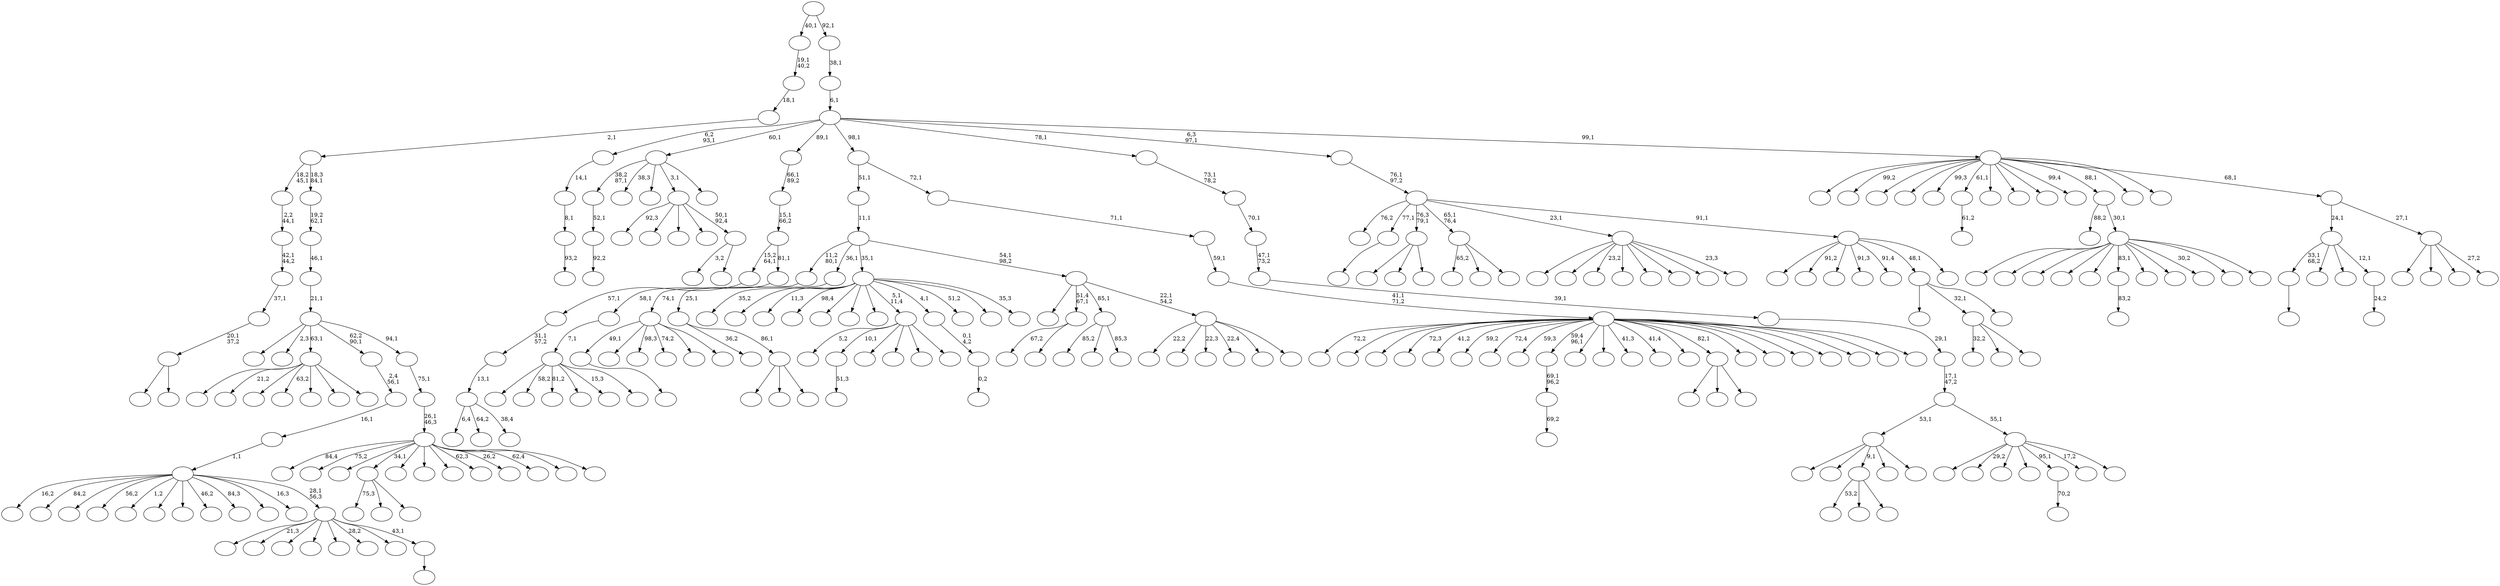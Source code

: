 digraph T {
	300 [label=""]
	299 [label=""]
	298 [label=""]
	297 [label=""]
	296 [label=""]
	295 [label=""]
	294 [label=""]
	293 [label=""]
	292 [label=""]
	291 [label=""]
	290 [label=""]
	289 [label=""]
	288 [label=""]
	287 [label=""]
	286 [label=""]
	285 [label=""]
	284 [label=""]
	283 [label=""]
	282 [label=""]
	281 [label=""]
	280 [label=""]
	279 [label=""]
	278 [label=""]
	277 [label=""]
	276 [label=""]
	275 [label=""]
	274 [label=""]
	273 [label=""]
	272 [label=""]
	271 [label=""]
	270 [label=""]
	269 [label=""]
	268 [label=""]
	267 [label=""]
	266 [label=""]
	265 [label=""]
	264 [label=""]
	263 [label=""]
	262 [label=""]
	261 [label=""]
	260 [label=""]
	259 [label=""]
	258 [label=""]
	257 [label=""]
	256 [label=""]
	255 [label=""]
	254 [label=""]
	253 [label=""]
	252 [label=""]
	251 [label=""]
	250 [label=""]
	249 [label=""]
	248 [label=""]
	247 [label=""]
	246 [label=""]
	245 [label=""]
	244 [label=""]
	243 [label=""]
	242 [label=""]
	241 [label=""]
	240 [label=""]
	239 [label=""]
	238 [label=""]
	237 [label=""]
	236 [label=""]
	235 [label=""]
	234 [label=""]
	233 [label=""]
	232 [label=""]
	231 [label=""]
	230 [label=""]
	229 [label=""]
	228 [label=""]
	227 [label=""]
	226 [label=""]
	225 [label=""]
	224 [label=""]
	223 [label=""]
	222 [label=""]
	221 [label=""]
	220 [label=""]
	219 [label=""]
	218 [label=""]
	217 [label=""]
	216 [label=""]
	215 [label=""]
	214 [label=""]
	213 [label=""]
	212 [label=""]
	211 [label=""]
	210 [label=""]
	209 [label=""]
	208 [label=""]
	207 [label=""]
	206 [label=""]
	205 [label=""]
	204 [label=""]
	203 [label=""]
	202 [label=""]
	201 [label=""]
	200 [label=""]
	199 [label=""]
	198 [label=""]
	197 [label=""]
	196 [label=""]
	195 [label=""]
	194 [label=""]
	193 [label=""]
	192 [label=""]
	191 [label=""]
	190 [label=""]
	189 [label=""]
	188 [label=""]
	187 [label=""]
	186 [label=""]
	185 [label=""]
	184 [label=""]
	183 [label=""]
	182 [label=""]
	181 [label=""]
	180 [label=""]
	179 [label=""]
	178 [label=""]
	177 [label=""]
	176 [label=""]
	175 [label=""]
	174 [label=""]
	173 [label=""]
	172 [label=""]
	171 [label=""]
	170 [label=""]
	169 [label=""]
	168 [label=""]
	167 [label=""]
	166 [label=""]
	165 [label=""]
	164 [label=""]
	163 [label=""]
	162 [label=""]
	161 [label=""]
	160 [label=""]
	159 [label=""]
	158 [label=""]
	157 [label=""]
	156 [label=""]
	155 [label=""]
	154 [label=""]
	153 [label=""]
	152 [label=""]
	151 [label=""]
	150 [label=""]
	149 [label=""]
	148 [label=""]
	147 [label=""]
	146 [label=""]
	145 [label=""]
	144 [label=""]
	143 [label=""]
	142 [label=""]
	141 [label=""]
	140 [label=""]
	139 [label=""]
	138 [label=""]
	137 [label=""]
	136 [label=""]
	135 [label=""]
	134 [label=""]
	133 [label=""]
	132 [label=""]
	131 [label=""]
	130 [label=""]
	129 [label=""]
	128 [label=""]
	127 [label=""]
	126 [label=""]
	125 [label=""]
	124 [label=""]
	123 [label=""]
	122 [label=""]
	121 [label=""]
	120 [label=""]
	119 [label=""]
	118 [label=""]
	117 [label=""]
	116 [label=""]
	115 [label=""]
	114 [label=""]
	113 [label=""]
	112 [label=""]
	111 [label=""]
	110 [label=""]
	109 [label=""]
	108 [label=""]
	107 [label=""]
	106 [label=""]
	105 [label=""]
	104 [label=""]
	103 [label=""]
	102 [label=""]
	101 [label=""]
	100 [label=""]
	99 [label=""]
	98 [label=""]
	97 [label=""]
	96 [label=""]
	95 [label=""]
	94 [label=""]
	93 [label=""]
	92 [label=""]
	91 [label=""]
	90 [label=""]
	89 [label=""]
	88 [label=""]
	87 [label=""]
	86 [label=""]
	85 [label=""]
	84 [label=""]
	83 [label=""]
	82 [label=""]
	81 [label=""]
	80 [label=""]
	79 [label=""]
	78 [label=""]
	77 [label=""]
	76 [label=""]
	75 [label=""]
	74 [label=""]
	73 [label=""]
	72 [label=""]
	71 [label=""]
	70 [label=""]
	69 [label=""]
	68 [label=""]
	67 [label=""]
	66 [label=""]
	65 [label=""]
	64 [label=""]
	63 [label=""]
	62 [label=""]
	61 [label=""]
	60 [label=""]
	59 [label=""]
	58 [label=""]
	57 [label=""]
	56 [label=""]
	55 [label=""]
	54 [label=""]
	53 [label=""]
	52 [label=""]
	51 [label=""]
	50 [label=""]
	49 [label=""]
	48 [label=""]
	47 [label=""]
	46 [label=""]
	45 [label=""]
	44 [label=""]
	43 [label=""]
	42 [label=""]
	41 [label=""]
	40 [label=""]
	39 [label=""]
	38 [label=""]
	37 [label=""]
	36 [label=""]
	35 [label=""]
	34 [label=""]
	33 [label=""]
	32 [label=""]
	31 [label=""]
	30 [label=""]
	29 [label=""]
	28 [label=""]
	27 [label=""]
	26 [label=""]
	25 [label=""]
	24 [label=""]
	23 [label=""]
	22 [label=""]
	21 [label=""]
	20 [label=""]
	19 [label=""]
	18 [label=""]
	17 [label=""]
	16 [label=""]
	15 [label=""]
	14 [label=""]
	13 [label=""]
	12 [label=""]
	11 [label=""]
	10 [label=""]
	9 [label=""]
	8 [label=""]
	7 [label=""]
	6 [label=""]
	5 [label=""]
	4 [label=""]
	3 [label=""]
	2 [label=""]
	1 [label=""]
	0 [label=""]
	277 -> 278 [label=""]
	266 -> 267 [label="93,2"]
	265 -> 266 [label="8,1"]
	264 -> 265 [label="14,1"]
	261 -> 262 [label=""]
	253 -> 254 [label="92,2"]
	252 -> 253 [label="52,1"]
	212 -> 276 [label="75,3"]
	212 -> 256 [label=""]
	212 -> 213 [label=""]
	210 -> 211 [label="51,3"]
	208 -> 209 [label="61,2"]
	202 -> 203 [label="70,2"]
	197 -> 198 [label="69,2"]
	196 -> 197 [label="69,1\n96,2"]
	179 -> 277 [label="49,1"]
	179 -> 271 [label=""]
	179 -> 268 [label="98,3"]
	179 -> 263 [label="74,2"]
	179 -> 227 [label=""]
	179 -> 180 [label=""]
	178 -> 179 [label="74,1"]
	176 -> 177 [label="83,2"]
	165 -> 166 [label=""]
	162 -> 260 [label=""]
	162 -> 185 [label=""]
	162 -> 163 [label=""]
	160 -> 240 [label="3,2"]
	160 -> 161 [label=""]
	159 -> 255 [label="92,3"]
	159 -> 245 [label=""]
	159 -> 237 [label=""]
	159 -> 171 [label=""]
	159 -> 160 [label="50,1\n92,4"]
	149 -> 244 [label=""]
	149 -> 229 [label=""]
	149 -> 150 [label=""]
	139 -> 269 [label="6,4"]
	139 -> 186 [label="64,2"]
	139 -> 140 [label="38,4"]
	138 -> 139 [label="13,1"]
	137 -> 138 [label="31,1\n57,2"]
	136 -> 137 [label="57,1"]
	134 -> 281 [label="65,2"]
	134 -> 168 [label=""]
	134 -> 135 [label=""]
	132 -> 257 [label="53,2"]
	132 -> 199 [label=""]
	132 -> 133 [label=""]
	130 -> 252 [label="38,2\n87,1"]
	130 -> 231 [label="38,3"]
	130 -> 173 [label=""]
	130 -> 159 [label="3,1"]
	130 -> 131 [label=""]
	125 -> 296 [label="32,2"]
	125 -> 292 [label=""]
	125 -> 126 [label=""]
	113 -> 155 [label="67,2"]
	113 -> 114 [label=""]
	103 -> 275 [label=""]
	103 -> 259 [label=""]
	103 -> 232 [label="23,2"]
	103 -> 222 [label=""]
	103 -> 214 [label=""]
	103 -> 189 [label=""]
	103 -> 174 [label=""]
	103 -> 104 [label="23,3"]
	100 -> 280 [label="5,2"]
	100 -> 210 [label="10,1"]
	100 -> 195 [label=""]
	100 -> 153 [label=""]
	100 -> 111 [label=""]
	100 -> 101 [label=""]
	98 -> 99 [label="0,2"]
	97 -> 98 [label="0,1\n4,2"]
	93 -> 242 [label="85,2"]
	93 -> 204 [label=""]
	93 -> 94 [label="85,3"]
	89 -> 299 [label=""]
	89 -> 294 [label=""]
	89 -> 218 [label=""]
	89 -> 192 [label=""]
	89 -> 191 [label=""]
	89 -> 176 [label="83,1"]
	89 -> 151 [label=""]
	89 -> 147 [label=""]
	89 -> 124 [label="30,2"]
	89 -> 105 [label=""]
	89 -> 90 [label=""]
	88 -> 290 [label="88,2"]
	88 -> 89 [label="30,1"]
	84 -> 285 [label=""]
	84 -> 279 [label="21,2"]
	84 -> 241 [label=""]
	84 -> 193 [label="63,2"]
	84 -> 184 [label=""]
	84 -> 182 [label=""]
	84 -> 85 [label=""]
	79 -> 272 [label=""]
	79 -> 247 [label=""]
	79 -> 80 [label=""]
	78 -> 220 [label="36,2"]
	78 -> 79 [label="86,1"]
	77 -> 78 [label="25,1"]
	75 -> 76 [label=""]
	74 -> 250 [label=""]
	74 -> 206 [label="21,3"]
	74 -> 175 [label=""]
	74 -> 148 [label=""]
	74 -> 141 [label=""]
	74 -> 108 [label="28,2"]
	74 -> 83 [label=""]
	74 -> 75 [label="43,1"]
	73 -> 282 [label="16,2"]
	73 -> 234 [label="84,2"]
	73 -> 233 [label=""]
	73 -> 216 [label="56,2"]
	73 -> 158 [label="1,2"]
	73 -> 146 [label=""]
	73 -> 142 [label=""]
	73 -> 123 [label="46,2"]
	73 -> 118 [label="84,3"]
	73 -> 109 [label=""]
	73 -> 82 [label="16,3"]
	73 -> 74 [label="28,1\n56,3"]
	72 -> 73 [label="1,1"]
	71 -> 72 [label="16,1"]
	70 -> 71 [label="2,4\n56,1"]
	68 -> 190 [label=""]
	68 -> 125 [label="32,1"]
	68 -> 69 [label=""]
	66 -> 248 [label=""]
	66 -> 67 [label=""]
	65 -> 66 [label="20,1\n37,2"]
	64 -> 65 [label="37,1"]
	63 -> 64 [label="42,1\n44,2"]
	62 -> 63 [label="2,2\n44,1"]
	59 -> 239 [label=""]
	59 -> 217 [label=""]
	59 -> 132 [label="9,1"]
	59 -> 120 [label=""]
	59 -> 60 [label=""]
	57 -> 300 [label=""]
	57 -> 298 [label="58,2"]
	57 -> 295 [label="81,2"]
	57 -> 288 [label=""]
	57 -> 238 [label="15,3"]
	57 -> 58 [label=""]
	56 -> 57 [label="7,1"]
	55 -> 56 [label="58,1"]
	54 -> 136 [label="15,2\n64,1"]
	54 -> 55 [label="81,1"]
	53 -> 54 [label="15,1\n66,2"]
	52 -> 53 [label="66,1\n89,2"]
	50 -> 286 [label="84,4"]
	50 -> 236 [label="75,2"]
	50 -> 224 [label=""]
	50 -> 212 [label="34,1"]
	50 -> 201 [label=""]
	50 -> 183 [label=""]
	50 -> 169 [label=""]
	50 -> 110 [label="62,3"]
	50 -> 107 [label="26,2"]
	50 -> 102 [label="62,4"]
	50 -> 96 [label=""]
	50 -> 51 [label=""]
	49 -> 50 [label="26,1\n46,3"]
	48 -> 49 [label="75,1"]
	47 -> 274 [label=""]
	47 -> 145 [label="2,3"]
	47 -> 84 [label="63,1"]
	47 -> 70 [label="62,2\n90,1"]
	47 -> 48 [label="94,1"]
	46 -> 47 [label="21,1"]
	45 -> 46 [label="46,1"]
	44 -> 45 [label="19,2\n62,1"]
	43 -> 62 [label="18,2\n45,1"]
	43 -> 44 [label="18,3\n84,1"]
	42 -> 43 [label="2,1"]
	41 -> 42 [label="18,1"]
	40 -> 41 [label="19,1\n40,2"]
	38 -> 284 [label="35,2"]
	38 -> 230 [label=""]
	38 -> 219 [label="11,3"]
	38 -> 215 [label="98,4"]
	38 -> 172 [label=""]
	38 -> 154 [label=""]
	38 -> 121 [label=""]
	38 -> 100 [label="5,1\n11,4"]
	38 -> 97 [label="4,1"]
	38 -> 95 [label="51,2"]
	38 -> 86 [label=""]
	38 -> 39 [label="35,3"]
	35 -> 194 [label="22,2"]
	35 -> 119 [label=""]
	35 -> 106 [label="22,3"]
	35 -> 81 [label="22,4"]
	35 -> 61 [label=""]
	35 -> 36 [label=""]
	34 -> 156 [label=""]
	34 -> 113 [label="51,4\n67,1"]
	34 -> 93 [label="85,1"]
	34 -> 35 [label="22,1\n54,2"]
	33 -> 178 [label="11,2\n80,1"]
	33 -> 77 [label="36,1"]
	33 -> 38 [label="35,1"]
	33 -> 34 [label="54,1\n98,2"]
	32 -> 33 [label="11,1"]
	30 -> 297 [label="72,2"]
	30 -> 291 [label=""]
	30 -> 283 [label=""]
	30 -> 273 [label="72,3"]
	30 -> 270 [label="41,2"]
	30 -> 258 [label="59,2"]
	30 -> 249 [label="72,4"]
	30 -> 205 [label="59,3"]
	30 -> 196 [label="59,4\n96,1"]
	30 -> 188 [label=""]
	30 -> 187 [label=""]
	30 -> 181 [label="41,3"]
	30 -> 170 [label="41,4"]
	30 -> 152 [label=""]
	30 -> 149 [label="82,1"]
	30 -> 122 [label=""]
	30 -> 117 [label=""]
	30 -> 115 [label=""]
	30 -> 112 [label=""]
	30 -> 92 [label=""]
	30 -> 37 [label=""]
	30 -> 31 [label=""]
	29 -> 30 [label="41,1\n71,2"]
	28 -> 29 [label="59,1"]
	27 -> 28 [label="71,1"]
	26 -> 32 [label="51,1"]
	26 -> 27 [label="72,1"]
	24 -> 287 [label=""]
	24 -> 251 [label="29,2"]
	24 -> 235 [label=""]
	24 -> 226 [label=""]
	24 -> 202 [label="95,1"]
	24 -> 116 [label="17,2"]
	24 -> 25 [label=""]
	23 -> 59 [label="53,1"]
	23 -> 24 [label="55,1"]
	22 -> 23 [label="17,1\n47,2"]
	21 -> 22 [label="29,1"]
	20 -> 21 [label="39,1"]
	19 -> 20 [label="47,1\n73,2"]
	18 -> 19 [label="70,1"]
	17 -> 18 [label="73,1\n78,2"]
	13 -> 14 [label="24,2"]
	12 -> 261 [label="33,1\n68,2"]
	12 -> 200 [label=""]
	12 -> 15 [label=""]
	12 -> 13 [label="12,1"]
	10 -> 293 [label=""]
	10 -> 228 [label="91,2"]
	10 -> 207 [label=""]
	10 -> 164 [label="91,3"]
	10 -> 128 [label="91,4"]
	10 -> 68 [label="48,1"]
	10 -> 11 [label=""]
	9 -> 289 [label="76,2"]
	9 -> 165 [label="77,1"]
	9 -> 162 [label="76,3\n79,1"]
	9 -> 134 [label="65,1\n76,4"]
	9 -> 103 [label="23,1"]
	9 -> 10 [label="91,1"]
	8 -> 9 [label="76,1\n97,2"]
	6 -> 157 [label=""]
	6 -> 144 [label=""]
	6 -> 91 [label=""]
	6 -> 7 [label="27,2"]
	5 -> 12 [label="24,1"]
	5 -> 6 [label="27,1"]
	4 -> 246 [label=""]
	4 -> 243 [label="99,2"]
	4 -> 225 [label=""]
	4 -> 223 [label=""]
	4 -> 221 [label="99,3"]
	4 -> 208 [label="61,1"]
	4 -> 167 [label=""]
	4 -> 143 [label=""]
	4 -> 129 [label=""]
	4 -> 127 [label="99,4"]
	4 -> 88 [label="88,1"]
	4 -> 87 [label=""]
	4 -> 16 [label=""]
	4 -> 5 [label="68,1"]
	3 -> 264 [label="6,2\n93,1"]
	3 -> 130 [label="60,1"]
	3 -> 52 [label="89,1"]
	3 -> 26 [label="98,1"]
	3 -> 17 [label="78,1"]
	3 -> 8 [label="6,3\n97,1"]
	3 -> 4 [label="99,1"]
	2 -> 3 [label="6,1"]
	1 -> 2 [label="38,1"]
	0 -> 40 [label="40,1"]
	0 -> 1 [label="92,1"]
}
